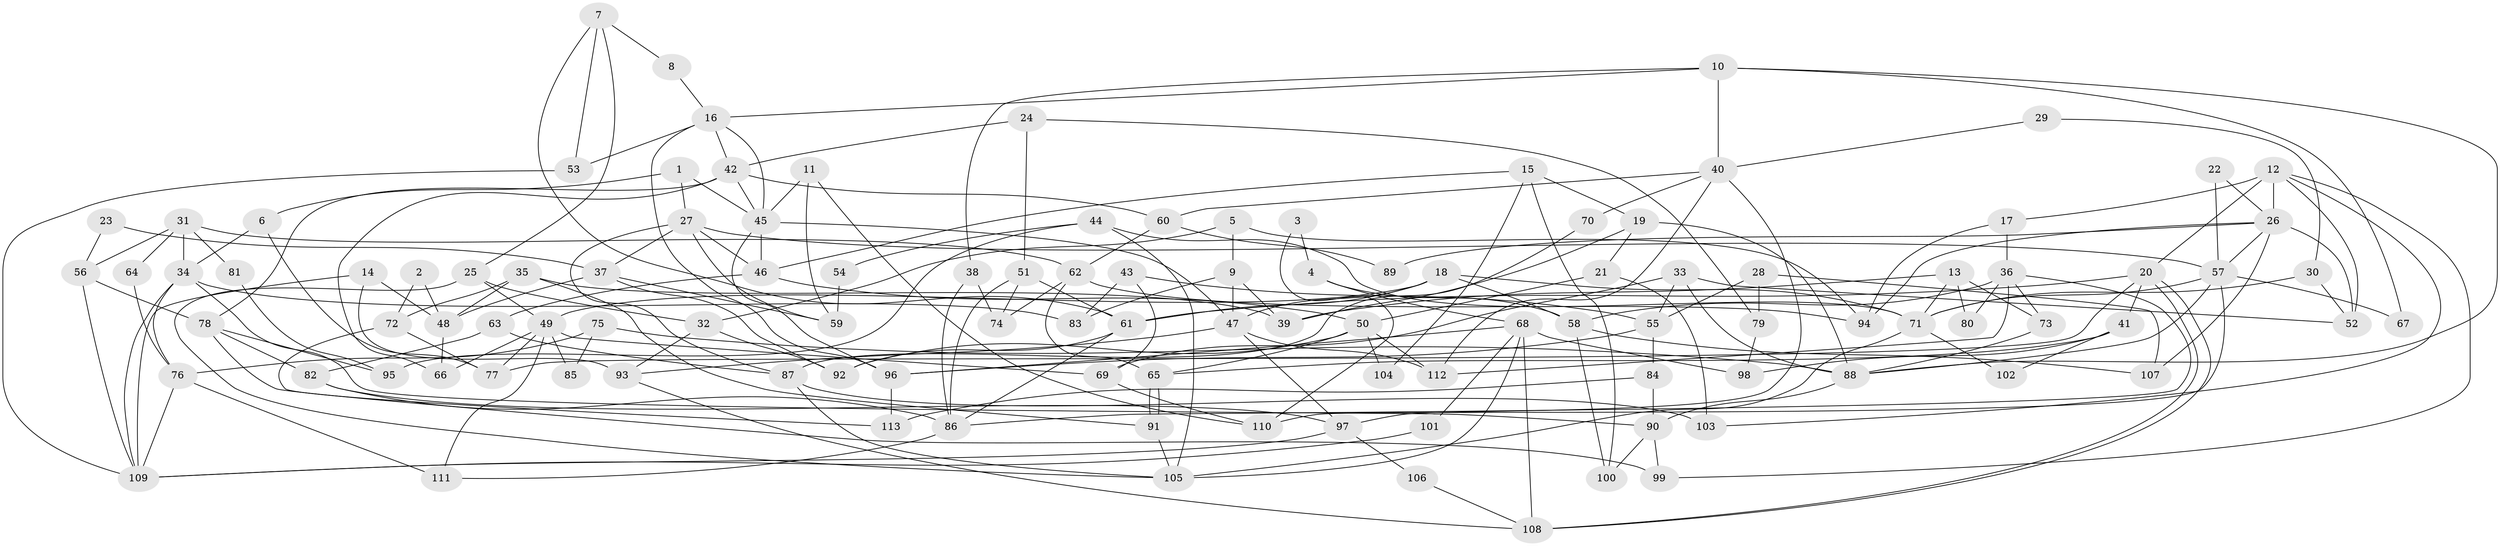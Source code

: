 // coarse degree distribution, {14: 0.022222222222222223, 6: 0.15555555555555556, 4: 0.08888888888888889, 7: 0.08888888888888889, 8: 0.1111111111111111, 9: 0.044444444444444446, 5: 0.15555555555555556, 13: 0.044444444444444446, 3: 0.13333333333333333, 20: 0.022222222222222223, 11: 0.022222222222222223, 2: 0.1111111111111111}
// Generated by graph-tools (version 1.1) at 2025/18/03/04/25 18:18:41]
// undirected, 113 vertices, 226 edges
graph export_dot {
graph [start="1"]
  node [color=gray90,style=filled];
  1;
  2;
  3;
  4;
  5;
  6;
  7;
  8;
  9;
  10;
  11;
  12;
  13;
  14;
  15;
  16;
  17;
  18;
  19;
  20;
  21;
  22;
  23;
  24;
  25;
  26;
  27;
  28;
  29;
  30;
  31;
  32;
  33;
  34;
  35;
  36;
  37;
  38;
  39;
  40;
  41;
  42;
  43;
  44;
  45;
  46;
  47;
  48;
  49;
  50;
  51;
  52;
  53;
  54;
  55;
  56;
  57;
  58;
  59;
  60;
  61;
  62;
  63;
  64;
  65;
  66;
  67;
  68;
  69;
  70;
  71;
  72;
  73;
  74;
  75;
  76;
  77;
  78;
  79;
  80;
  81;
  82;
  83;
  84;
  85;
  86;
  87;
  88;
  89;
  90;
  91;
  92;
  93;
  94;
  95;
  96;
  97;
  98;
  99;
  100;
  101;
  102;
  103;
  104;
  105;
  106;
  107;
  108;
  109;
  110;
  111;
  112;
  113;
  1 -- 45;
  1 -- 27;
  1 -- 6;
  2 -- 48;
  2 -- 72;
  3 -- 4;
  3 -- 110;
  4 -- 58;
  4 -- 68;
  5 -- 9;
  5 -- 32;
  5 -- 94;
  6 -- 77;
  6 -- 34;
  7 -- 61;
  7 -- 53;
  7 -- 8;
  7 -- 25;
  8 -- 16;
  9 -- 39;
  9 -- 47;
  9 -- 83;
  10 -- 40;
  10 -- 38;
  10 -- 16;
  10 -- 67;
  10 -- 88;
  11 -- 45;
  11 -- 59;
  11 -- 110;
  12 -- 99;
  12 -- 26;
  12 -- 17;
  12 -- 20;
  12 -- 52;
  12 -- 103;
  13 -- 39;
  13 -- 71;
  13 -- 73;
  13 -- 80;
  14 -- 93;
  14 -- 48;
  14 -- 109;
  15 -- 19;
  15 -- 100;
  15 -- 46;
  15 -- 104;
  16 -- 45;
  16 -- 42;
  16 -- 53;
  16 -- 96;
  17 -- 36;
  17 -- 94;
  18 -- 58;
  18 -- 71;
  18 -- 47;
  18 -- 49;
  18 -- 61;
  19 -- 21;
  19 -- 88;
  19 -- 39;
  20 -- 108;
  20 -- 108;
  20 -- 41;
  20 -- 61;
  20 -- 77;
  21 -- 103;
  21 -- 50;
  22 -- 26;
  22 -- 57;
  23 -- 56;
  23 -- 37;
  24 -- 42;
  24 -- 51;
  24 -- 79;
  25 -- 49;
  25 -- 32;
  25 -- 105;
  26 -- 52;
  26 -- 94;
  26 -- 57;
  26 -- 89;
  26 -- 107;
  27 -- 46;
  27 -- 57;
  27 -- 37;
  27 -- 59;
  27 -- 87;
  28 -- 55;
  28 -- 79;
  28 -- 107;
  29 -- 30;
  29 -- 40;
  30 -- 71;
  30 -- 52;
  31 -- 34;
  31 -- 62;
  31 -- 56;
  31 -- 64;
  31 -- 81;
  32 -- 92;
  32 -- 93;
  33 -- 55;
  33 -- 69;
  33 -- 52;
  33 -- 88;
  34 -- 109;
  34 -- 76;
  34 -- 83;
  34 -- 90;
  35 -- 91;
  35 -- 72;
  35 -- 39;
  35 -- 48;
  36 -- 112;
  36 -- 73;
  36 -- 58;
  36 -- 80;
  36 -- 86;
  37 -- 92;
  37 -- 48;
  37 -- 59;
  38 -- 74;
  38 -- 86;
  40 -- 97;
  40 -- 112;
  40 -- 60;
  40 -- 70;
  41 -- 65;
  41 -- 98;
  41 -- 102;
  42 -- 66;
  42 -- 45;
  42 -- 60;
  42 -- 78;
  43 -- 69;
  43 -- 83;
  43 -- 55;
  44 -- 105;
  44 -- 71;
  44 -- 54;
  44 -- 95;
  45 -- 46;
  45 -- 47;
  45 -- 96;
  46 -- 63;
  46 -- 50;
  47 -- 93;
  47 -- 97;
  47 -- 112;
  48 -- 66;
  49 -- 111;
  49 -- 66;
  49 -- 69;
  49 -- 77;
  49 -- 85;
  50 -- 65;
  50 -- 92;
  50 -- 104;
  50 -- 112;
  51 -- 86;
  51 -- 61;
  51 -- 74;
  53 -- 109;
  54 -- 59;
  55 -- 96;
  55 -- 84;
  56 -- 109;
  56 -- 78;
  57 -- 88;
  57 -- 67;
  57 -- 71;
  57 -- 110;
  58 -- 107;
  58 -- 100;
  60 -- 62;
  60 -- 89;
  61 -- 86;
  61 -- 92;
  62 -- 94;
  62 -- 65;
  62 -- 74;
  63 -- 87;
  63 -- 82;
  64 -- 76;
  65 -- 91;
  65 -- 91;
  68 -- 108;
  68 -- 96;
  68 -- 98;
  68 -- 101;
  68 -- 105;
  69 -- 110;
  70 -- 87;
  71 -- 105;
  71 -- 102;
  72 -- 113;
  72 -- 77;
  73 -- 88;
  75 -- 88;
  75 -- 76;
  75 -- 85;
  76 -- 109;
  76 -- 111;
  78 -- 82;
  78 -- 95;
  78 -- 99;
  79 -- 98;
  81 -- 95;
  82 -- 86;
  82 -- 97;
  84 -- 90;
  84 -- 113;
  86 -- 111;
  87 -- 105;
  87 -- 103;
  88 -- 90;
  90 -- 99;
  90 -- 100;
  91 -- 105;
  93 -- 108;
  96 -- 113;
  97 -- 106;
  97 -- 109;
  101 -- 109;
  106 -- 108;
}
